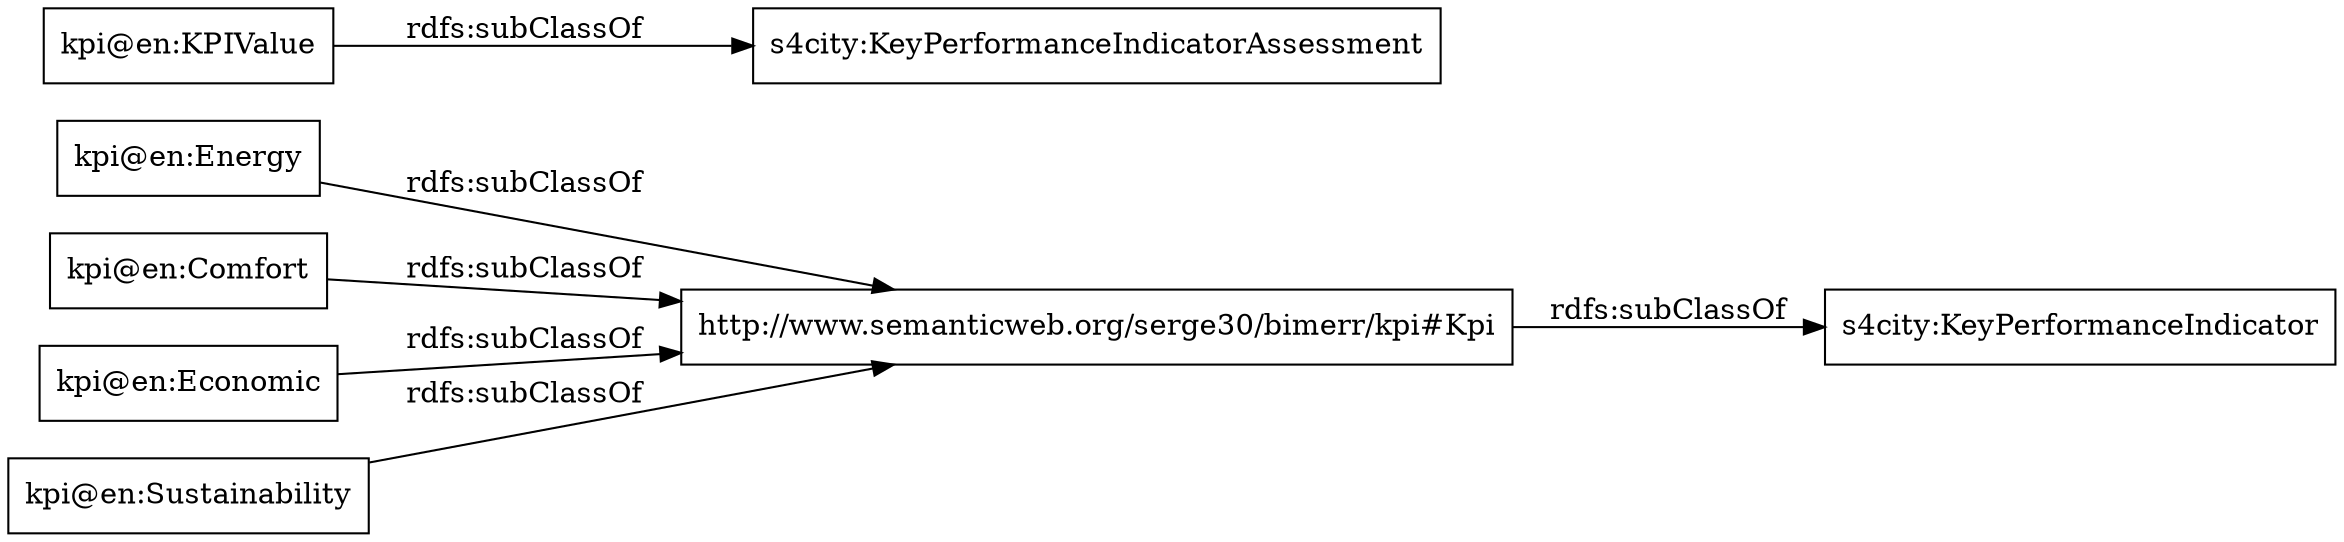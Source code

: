 digraph ar2dtool_diagram { 
rankdir=LR;
size="1000"
node [shape = rectangle, color="black"]; "s4city:KeyPerformanceIndicator" "kpi@en:Energy" "s4city:KeyPerformanceIndicatorAssessment" "kpi@en:Comfort" "kpi@en:KPIValue" "kpi@en:Economic" "kpi@en:Sustainability" "http://www.semanticweb.org/serge30/bimerr/kpi#Kpi" ; /*classes style*/
	"kpi@en:Energy" -> "http://www.semanticweb.org/serge30/bimerr/kpi#Kpi" [ label = "rdfs:subClassOf" ];
	"kpi@en:KPIValue" -> "s4city:KeyPerformanceIndicatorAssessment" [ label = "rdfs:subClassOf" ];
	"kpi@en:Economic" -> "http://www.semanticweb.org/serge30/bimerr/kpi#Kpi" [ label = "rdfs:subClassOf" ];
	"kpi@en:Sustainability" -> "http://www.semanticweb.org/serge30/bimerr/kpi#Kpi" [ label = "rdfs:subClassOf" ];
	"http://www.semanticweb.org/serge30/bimerr/kpi#Kpi" -> "s4city:KeyPerformanceIndicator" [ label = "rdfs:subClassOf" ];
	"kpi@en:Comfort" -> "http://www.semanticweb.org/serge30/bimerr/kpi#Kpi" [ label = "rdfs:subClassOf" ];

}
